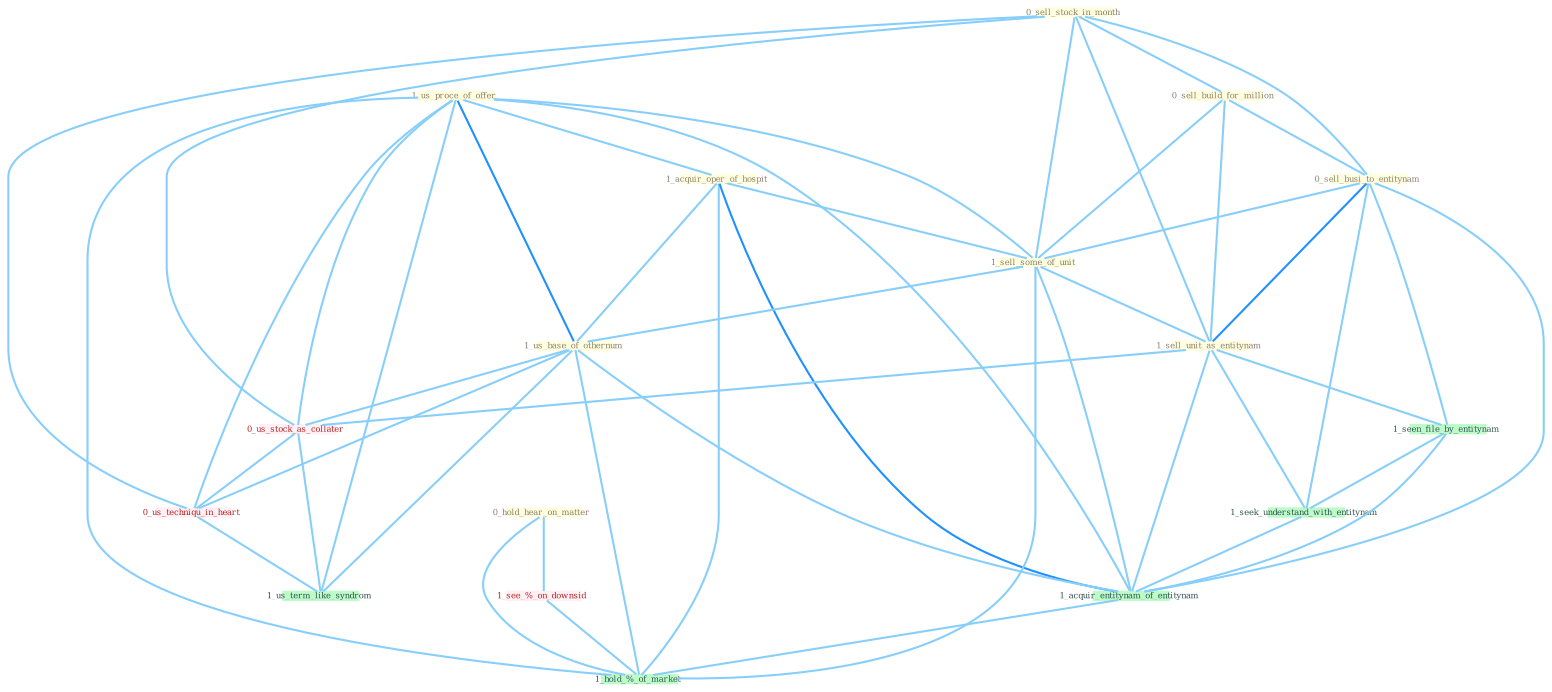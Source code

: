 Graph G{ 
    node
    [shape=polygon,style=filled,width=.5,height=.06,color="#BDFCC9",fixedsize=true,fontsize=4,
    fontcolor="#2f4f4f"];
    {node
    [color="#ffffe0", fontcolor="#8b7d6b"] "0_sell_stock_in_month " "0_hold_hear_on_matter " "0_sell_build_for_million " "1_us_proce_of_offer " "0_sell_busi_to_entitynam " "1_acquir_oper_of_hospit " "1_sell_some_of_unit " "1_sell_unit_as_entitynam " "1_us_base_of_othernum "}
{node [color="#fff0f5", fontcolor="#b22222"] "0_us_stock_as_collater " "0_us_techniqu_in_heart " "1_see_%_on_downsid "}
edge [color="#B0E2FF"];

	"0_sell_stock_in_month " -- "0_sell_build_for_million " [w="1", color="#87cefa" ];
	"0_sell_stock_in_month " -- "0_sell_busi_to_entitynam " [w="1", color="#87cefa" ];
	"0_sell_stock_in_month " -- "1_sell_some_of_unit " [w="1", color="#87cefa" ];
	"0_sell_stock_in_month " -- "1_sell_unit_as_entitynam " [w="1", color="#87cefa" ];
	"0_sell_stock_in_month " -- "0_us_stock_as_collater " [w="1", color="#87cefa" ];
	"0_sell_stock_in_month " -- "0_us_techniqu_in_heart " [w="1", color="#87cefa" ];
	"0_hold_hear_on_matter " -- "1_see_%_on_downsid " [w="1", color="#87cefa" ];
	"0_hold_hear_on_matter " -- "1_hold_%_of_market " [w="1", color="#87cefa" ];
	"0_sell_build_for_million " -- "0_sell_busi_to_entitynam " [w="1", color="#87cefa" ];
	"0_sell_build_for_million " -- "1_sell_some_of_unit " [w="1", color="#87cefa" ];
	"0_sell_build_for_million " -- "1_sell_unit_as_entitynam " [w="1", color="#87cefa" ];
	"1_us_proce_of_offer " -- "1_acquir_oper_of_hospit " [w="1", color="#87cefa" ];
	"1_us_proce_of_offer " -- "1_sell_some_of_unit " [w="1", color="#87cefa" ];
	"1_us_proce_of_offer " -- "1_us_base_of_othernum " [w="2", color="#1e90ff" , len=0.8];
	"1_us_proce_of_offer " -- "0_us_stock_as_collater " [w="1", color="#87cefa" ];
	"1_us_proce_of_offer " -- "1_acquir_entitynam_of_entitynam " [w="1", color="#87cefa" ];
	"1_us_proce_of_offer " -- "0_us_techniqu_in_heart " [w="1", color="#87cefa" ];
	"1_us_proce_of_offer " -- "1_us_term_like_syndrom " [w="1", color="#87cefa" ];
	"1_us_proce_of_offer " -- "1_hold_%_of_market " [w="1", color="#87cefa" ];
	"0_sell_busi_to_entitynam " -- "1_sell_some_of_unit " [w="1", color="#87cefa" ];
	"0_sell_busi_to_entitynam " -- "1_sell_unit_as_entitynam " [w="2", color="#1e90ff" , len=0.8];
	"0_sell_busi_to_entitynam " -- "1_seen_file_by_entitynam " [w="1", color="#87cefa" ];
	"0_sell_busi_to_entitynam " -- "1_seek_understand_with_entitynam " [w="1", color="#87cefa" ];
	"0_sell_busi_to_entitynam " -- "1_acquir_entitynam_of_entitynam " [w="1", color="#87cefa" ];
	"1_acquir_oper_of_hospit " -- "1_sell_some_of_unit " [w="1", color="#87cefa" ];
	"1_acquir_oper_of_hospit " -- "1_us_base_of_othernum " [w="1", color="#87cefa" ];
	"1_acquir_oper_of_hospit " -- "1_acquir_entitynam_of_entitynam " [w="2", color="#1e90ff" , len=0.8];
	"1_acquir_oper_of_hospit " -- "1_hold_%_of_market " [w="1", color="#87cefa" ];
	"1_sell_some_of_unit " -- "1_sell_unit_as_entitynam " [w="1", color="#87cefa" ];
	"1_sell_some_of_unit " -- "1_us_base_of_othernum " [w="1", color="#87cefa" ];
	"1_sell_some_of_unit " -- "1_acquir_entitynam_of_entitynam " [w="1", color="#87cefa" ];
	"1_sell_some_of_unit " -- "1_hold_%_of_market " [w="1", color="#87cefa" ];
	"1_sell_unit_as_entitynam " -- "1_seen_file_by_entitynam " [w="1", color="#87cefa" ];
	"1_sell_unit_as_entitynam " -- "0_us_stock_as_collater " [w="1", color="#87cefa" ];
	"1_sell_unit_as_entitynam " -- "1_seek_understand_with_entitynam " [w="1", color="#87cefa" ];
	"1_sell_unit_as_entitynam " -- "1_acquir_entitynam_of_entitynam " [w="1", color="#87cefa" ];
	"1_us_base_of_othernum " -- "0_us_stock_as_collater " [w="1", color="#87cefa" ];
	"1_us_base_of_othernum " -- "1_acquir_entitynam_of_entitynam " [w="1", color="#87cefa" ];
	"1_us_base_of_othernum " -- "0_us_techniqu_in_heart " [w="1", color="#87cefa" ];
	"1_us_base_of_othernum " -- "1_us_term_like_syndrom " [w="1", color="#87cefa" ];
	"1_us_base_of_othernum " -- "1_hold_%_of_market " [w="1", color="#87cefa" ];
	"1_seen_file_by_entitynam " -- "1_seek_understand_with_entitynam " [w="1", color="#87cefa" ];
	"1_seen_file_by_entitynam " -- "1_acquir_entitynam_of_entitynam " [w="1", color="#87cefa" ];
	"0_us_stock_as_collater " -- "0_us_techniqu_in_heart " [w="1", color="#87cefa" ];
	"0_us_stock_as_collater " -- "1_us_term_like_syndrom " [w="1", color="#87cefa" ];
	"1_seek_understand_with_entitynam " -- "1_acquir_entitynam_of_entitynam " [w="1", color="#87cefa" ];
	"1_acquir_entitynam_of_entitynam " -- "1_hold_%_of_market " [w="1", color="#87cefa" ];
	"0_us_techniqu_in_heart " -- "1_us_term_like_syndrom " [w="1", color="#87cefa" ];
	"1_see_%_on_downsid " -- "1_hold_%_of_market " [w="1", color="#87cefa" ];
}